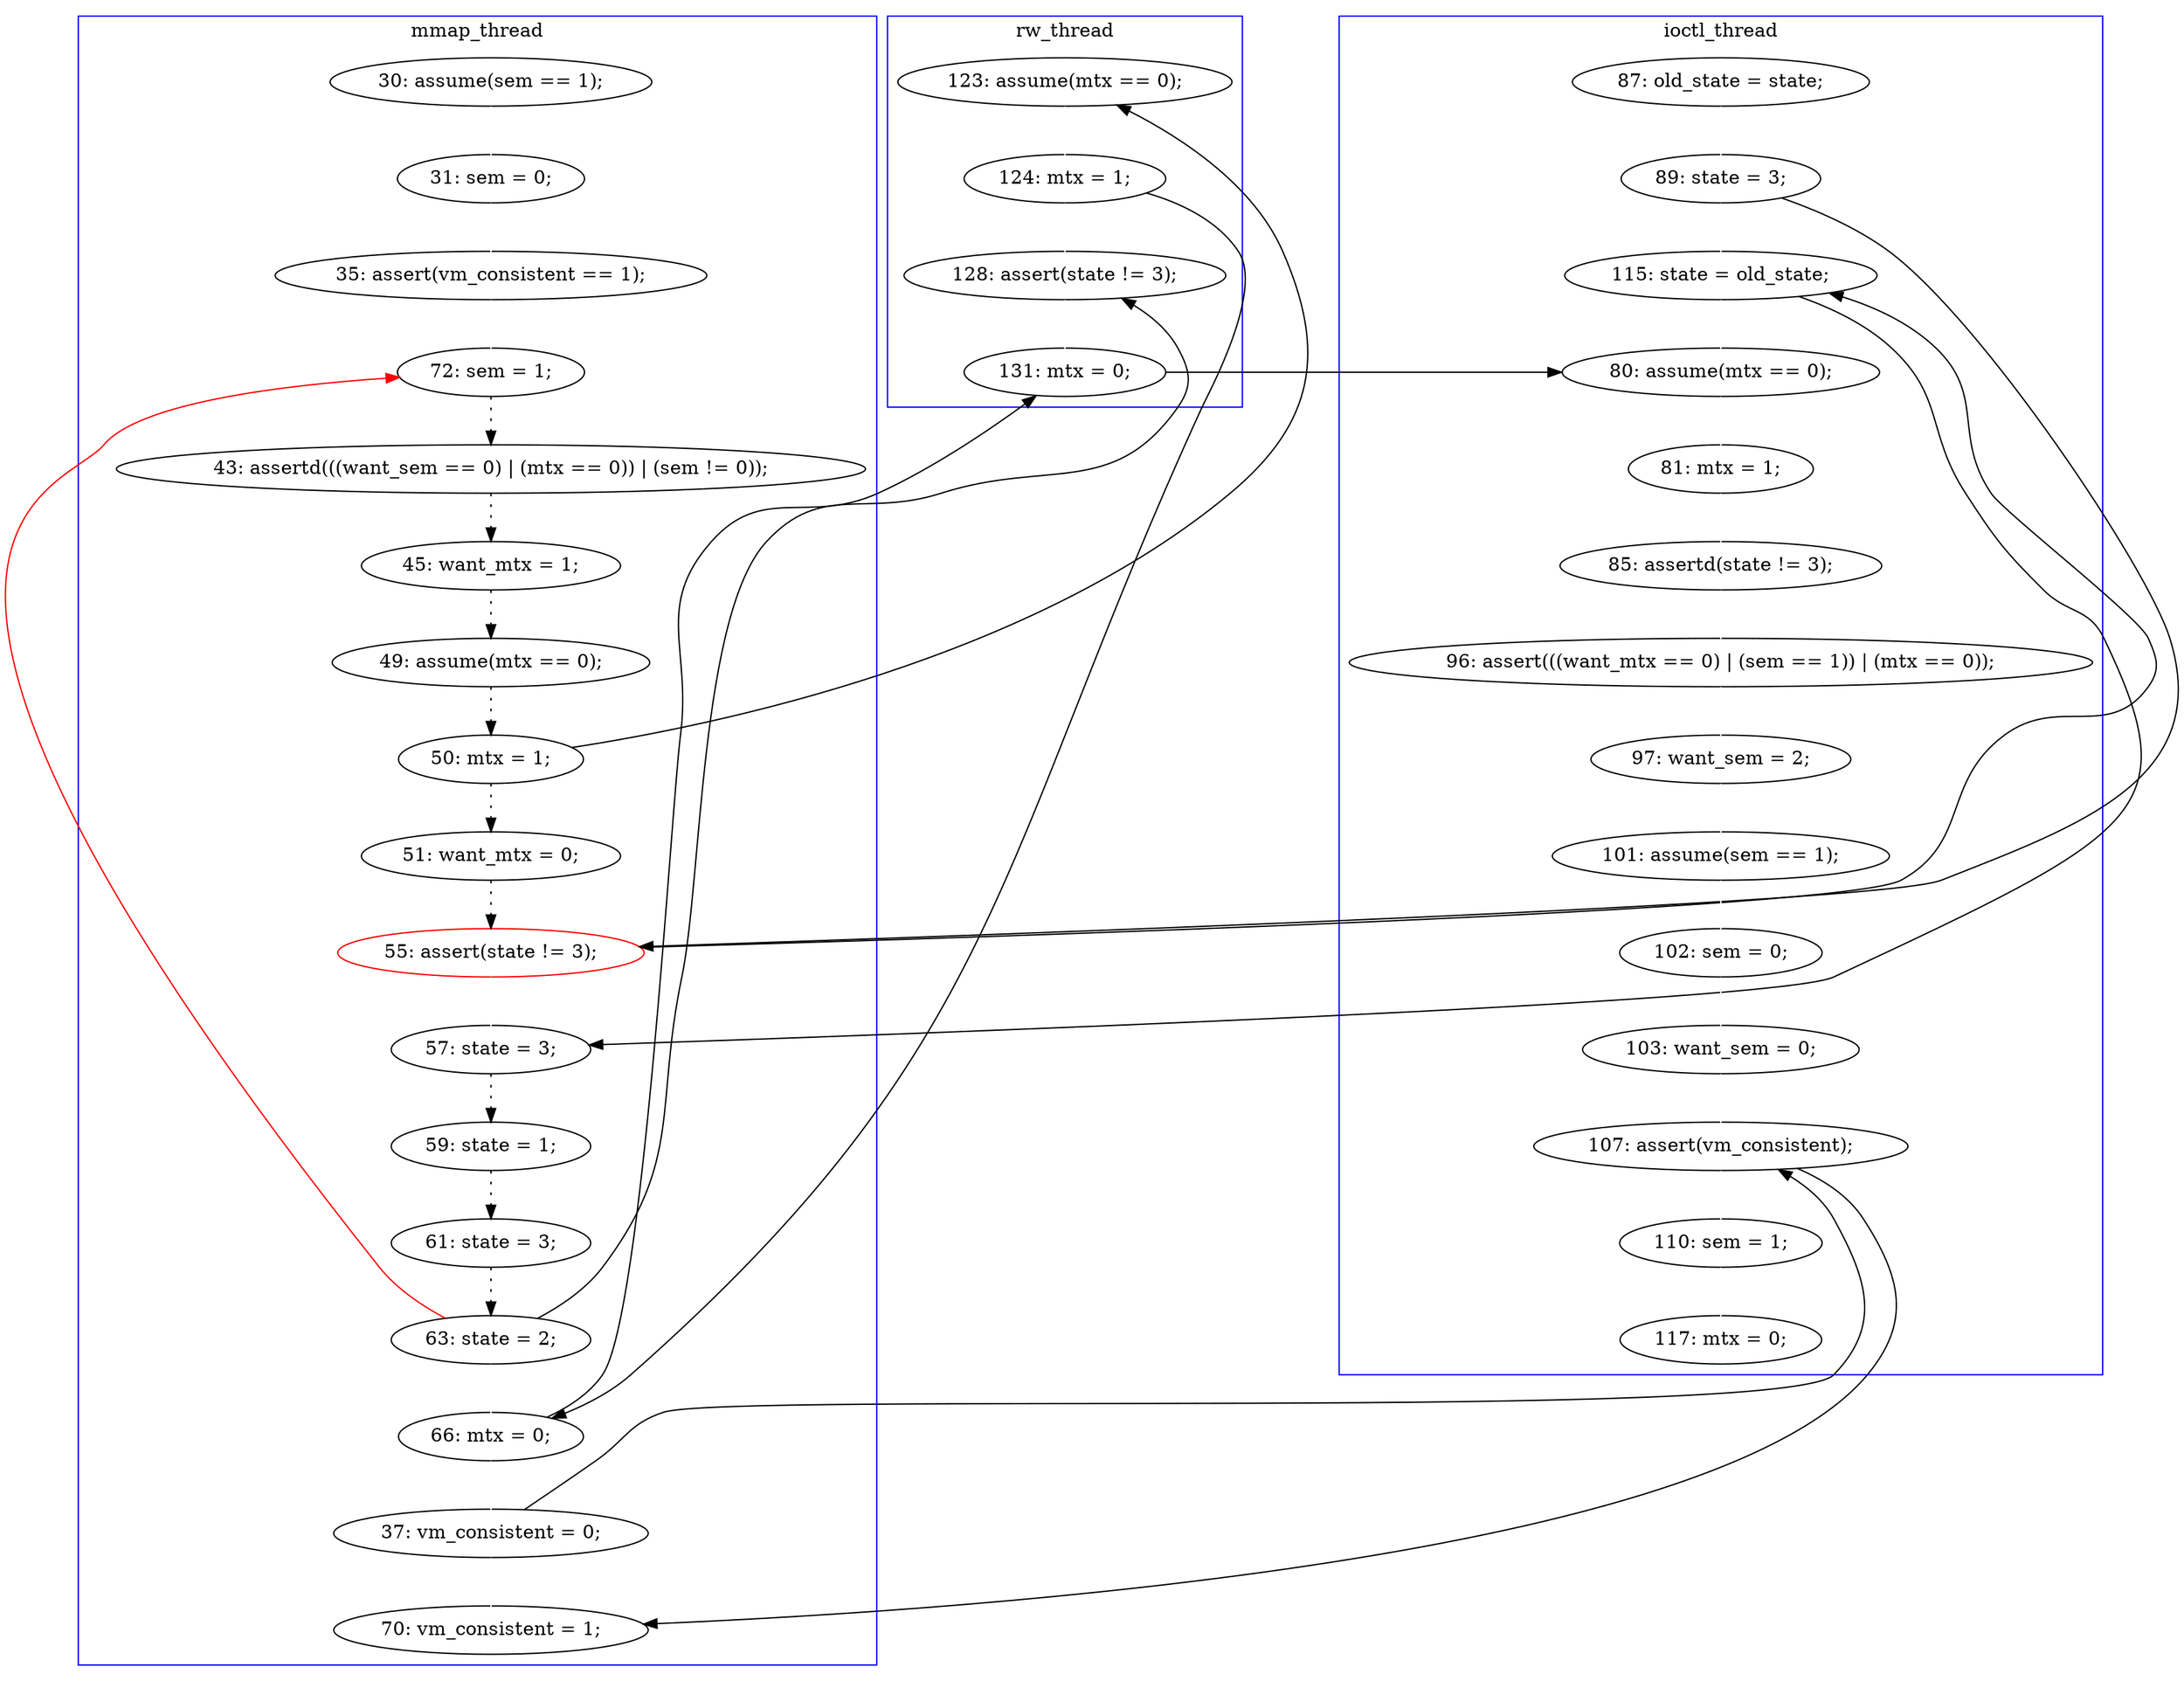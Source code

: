 digraph Counterexample {
	25 -> 39 [color = white, style = solid]
	11 -> 12 [color = white, style = solid]
	35 -> 39 [color = black, style = solid, constraint = false]
	41 -> 43 [color = white, style = solid]
	18 -> 24 [color = black, style = dotted]
	30 -> 34 [color = white, style = solid]
	15 -> 16 [color = black, style = dotted]
	45 -> 50 [color = white, style = solid]
	24 -> 26 [color = white, style = solid]
	40 -> 41 [color = white, style = solid]
	29 -> 30 [color = white, style = solid]
	23 -> 25 [color = white, style = solid]
	14 -> 15 [color = black, style = dotted]
	17 -> 18 [color = black, style = dotted]
	34 -> 35 [color = white, style = solid]
	31 -> 32 [color = black, style = dotted]
	24 -> 25 [color = black, style = solid, constraint = false]
	26 -> 28 [color = black, style = dotted]
	46 -> 47 [color = white, style = solid]
	12 -> 13 [color = white, style = solid]
	30 -> 33 [color = black, style = solid, constraint = false]
	33 -> 35 [color = black, style = solid, constraint = false]
	25 -> 26 [color = black, style = solid, constraint = false]
	45 -> 49 [color = black, style = solid, constraint = false]
	51 -> 55 [color = white, style = solid]
	16 -> 17 [color = black, style = dotted]
	17 -> 29 [color = black, style = solid, constraint = false]
	23 -> 24 [color = black, style = solid, constraint = false]
	22 -> 23 [color = white, style = solid]
	32 -> 13 [color = red, style = solid, constraint = false]
	44 -> 46 [color = white, style = solid]
	28 -> 31 [color = black, style = dotted]
	49 -> 50 [color = black, style = solid, constraint = false]
	33 -> 45 [color = white, style = solid]
	13 -> 14 [color = black, style = dotted]
	32 -> 33 [color = white, style = solid]
	39 -> 40 [color = white, style = solid]
	47 -> 48 [color = white, style = solid]
	48 -> 49 [color = white, style = solid]
	43 -> 44 [color = white, style = solid]
	10 -> 11 [color = white, style = solid]
	49 -> 51 [color = white, style = solid]
	32 -> 34 [color = black, style = solid, constraint = false]
	subgraph cluster2 {
		label = ioctl_thread
		color = blue
		49  [label = "107: assert(vm_consistent);"]
		25  [label = "115: state = old_state;"]
		55  [label = "117: mtx = 0;"]
		41  [label = "85: assertd(state != 3);"]
		51  [label = "110: sem = 1;"]
		46  [label = "101: assume(sem == 1);"]
		48  [label = "103: want_sem = 0;"]
		22  [label = "87: old_state = state;"]
		43  [label = "96: assert(((want_mtx == 0) | (sem == 1)) | (mtx == 0));"]
		47  [label = "102: sem = 0;"]
		40  [label = "81: mtx = 1;"]
		23  [label = "89: state = 3;"]
		44  [label = "97: want_sem = 2;"]
		39  [label = "80: assume(mtx == 0);"]
	}
	subgraph cluster1 {
		label = mmap_thread
		color = blue
		31  [label = "61: state = 3;"]
		24  [label = "55: assert(state != 3);", color = red]
		45  [label = "37: vm_consistent = 0;"]
		14  [label = "43: assertd(((want_sem == 0) | (mtx == 0)) | (sem != 0));"]
		12  [label = "35: assert(vm_consistent == 1);"]
		17  [label = "50: mtx = 1;"]
		50  [label = "70: vm_consistent = 1;"]
		13  [label = "72: sem = 1;"]
		15  [label = "45: want_mtx = 1;"]
		32  [label = "63: state = 2;"]
		11  [label = "31: sem = 0;"]
		16  [label = "49: assume(mtx == 0);"]
		10  [label = "30: assume(sem == 1);"]
		26  [label = "57: state = 3;"]
		28  [label = "59: state = 1;"]
		18  [label = "51: want_mtx = 0;"]
		33  [label = "66: mtx = 0;"]
	}
	subgraph cluster3 {
		label = rw_thread
		color = blue
		30  [label = "124: mtx = 1;"]
		35  [label = "131: mtx = 0;"]
		34  [label = "128: assert(state != 3);"]
		29  [label = "123: assume(mtx == 0);"]
	}
}